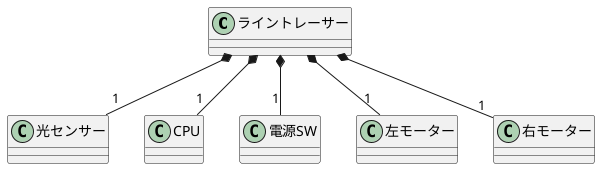@startuml 演習6-5-1
' 演習6-5-1_クラス図_ライントレーサー

    ' class ライントレーサー{

    ' }
    ' class 光センサー{

    ' }
    ' class 左モーター{

    ' }
    ' class 右モーター{

    ' }
    ' class CPU{

    ' }
    ' class 電源SW{

    ' }
    ライントレーサー*-down-"1" 光センサー
    ライントレーサー*-down-"1"CPU
    ライントレーサー*-down-"1"電源SW
    ライントレーサー*-down-"1"左モーター
    ライントレーサー*-down-"1"右モーター
@enduml
